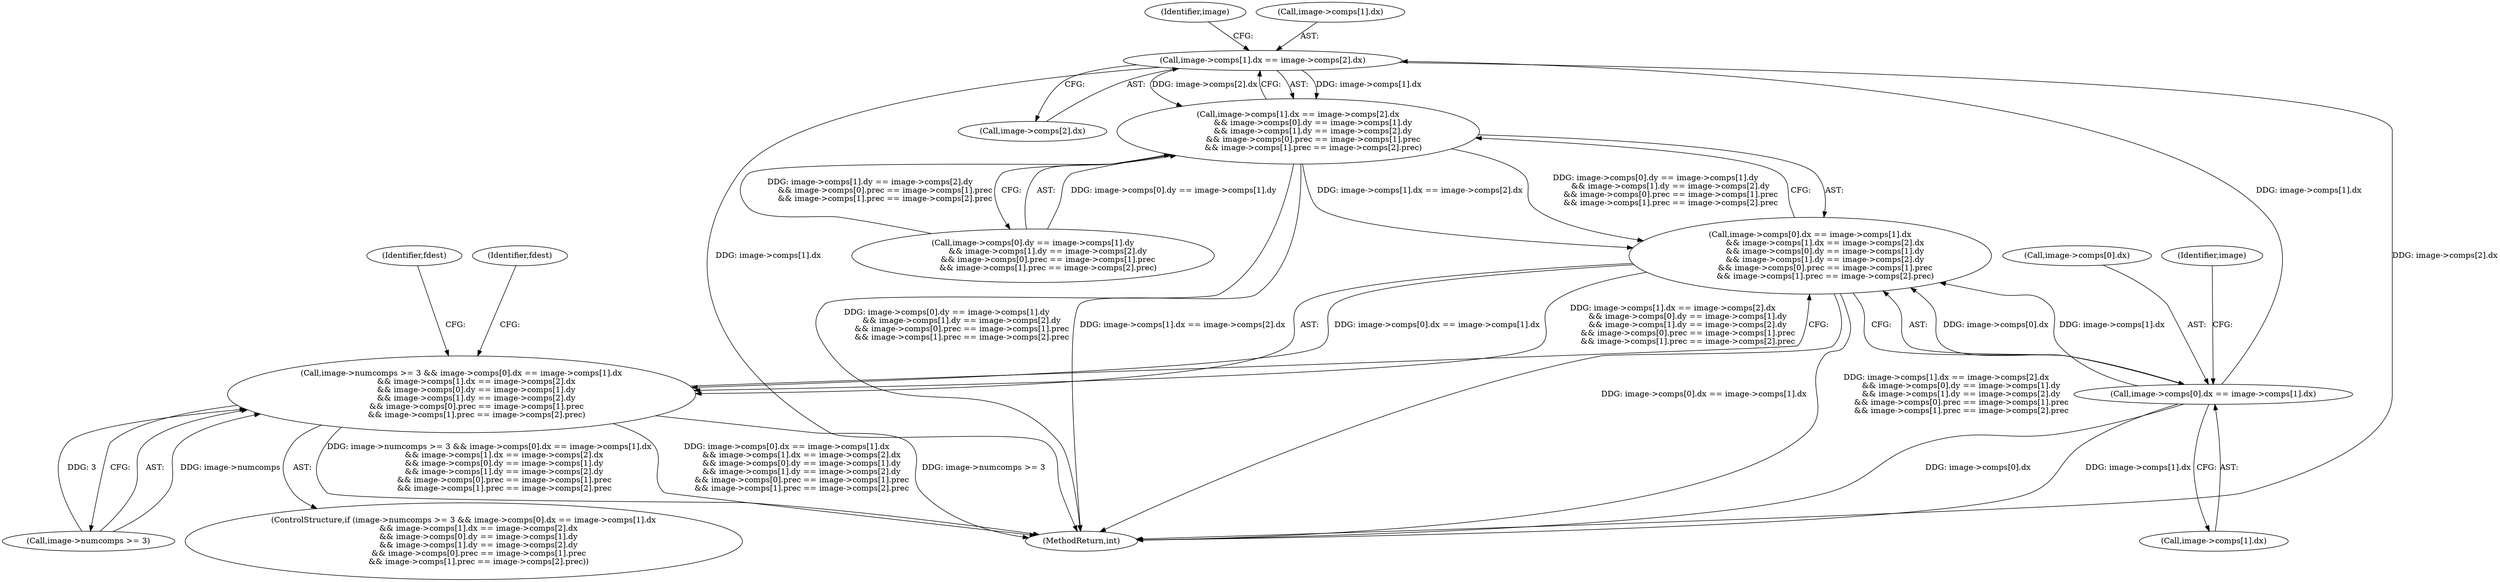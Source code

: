 digraph "0_openjpeg_15f081c89650dccee4aa4ae66f614c3fdb268767_3@array" {
"1000175" [label="(Call,image->comps[1].dx == image->comps[2].dx)"];
"1000159" [label="(Call,image->comps[0].dx == image->comps[1].dx)"];
"1000174" [label="(Call,image->comps[1].dx == image->comps[2].dx\n            && image->comps[0].dy == image->comps[1].dy\n            && image->comps[1].dy == image->comps[2].dy\n            && image->comps[0].prec == image->comps[1].prec\n            && image->comps[1].prec == image->comps[2].prec)"];
"1000158" [label="(Call,image->comps[0].dx == image->comps[1].dx\n            && image->comps[1].dx == image->comps[2].dx\n            && image->comps[0].dy == image->comps[1].dy\n            && image->comps[1].dy == image->comps[2].dy\n            && image->comps[0].prec == image->comps[1].prec\n            && image->comps[1].prec == image->comps[2].prec)"];
"1000152" [label="(Call,image->numcomps >= 3 && image->comps[0].dx == image->comps[1].dx\n            && image->comps[1].dx == image->comps[2].dx\n            && image->comps[0].dy == image->comps[1].dy\n            && image->comps[1].dy == image->comps[2].dy\n            && image->comps[0].prec == image->comps[1].prec\n            && image->comps[1].prec == image->comps[2].prec)"];
"1001124" [label="(Identifier,fdest)"];
"1000195" [label="(Identifier,image)"];
"1000153" [label="(Call,image->numcomps >= 3)"];
"1000174" [label="(Call,image->comps[1].dx == image->comps[2].dx\n            && image->comps[0].dy == image->comps[1].dy\n            && image->comps[1].dy == image->comps[2].dy\n            && image->comps[0].prec == image->comps[1].prec\n            && image->comps[1].prec == image->comps[2].prec)"];
"1000255" [label="(Identifier,fdest)"];
"1000190" [label="(Call,image->comps[0].dy == image->comps[1].dy\n            && image->comps[1].dy == image->comps[2].dy\n            && image->comps[0].prec == image->comps[1].prec\n            && image->comps[1].prec == image->comps[2].prec)"];
"1000159" [label="(Call,image->comps[0].dx == image->comps[1].dx)"];
"1000183" [label="(Call,image->comps[2].dx)"];
"1001743" [label="(MethodReturn,int)"];
"1000160" [label="(Call,image->comps[0].dx)"];
"1000152" [label="(Call,image->numcomps >= 3 && image->comps[0].dx == image->comps[1].dx\n            && image->comps[1].dx == image->comps[2].dx\n            && image->comps[0].dy == image->comps[1].dy\n            && image->comps[1].dy == image->comps[2].dy\n            && image->comps[0].prec == image->comps[1].prec\n            && image->comps[1].prec == image->comps[2].prec)"];
"1000179" [label="(Identifier,image)"];
"1000151" [label="(ControlStructure,if (image->numcomps >= 3 && image->comps[0].dx == image->comps[1].dx\n            && image->comps[1].dx == image->comps[2].dx\n            && image->comps[0].dy == image->comps[1].dy\n            && image->comps[1].dy == image->comps[2].dy\n            && image->comps[0].prec == image->comps[1].prec\n            && image->comps[1].prec == image->comps[2].prec))"];
"1000175" [label="(Call,image->comps[1].dx == image->comps[2].dx)"];
"1000167" [label="(Call,image->comps[1].dx)"];
"1000176" [label="(Call,image->comps[1].dx)"];
"1000158" [label="(Call,image->comps[0].dx == image->comps[1].dx\n            && image->comps[1].dx == image->comps[2].dx\n            && image->comps[0].dy == image->comps[1].dy\n            && image->comps[1].dy == image->comps[2].dy\n            && image->comps[0].prec == image->comps[1].prec\n            && image->comps[1].prec == image->comps[2].prec)"];
"1000175" -> "1000174"  [label="AST: "];
"1000175" -> "1000183"  [label="CFG: "];
"1000176" -> "1000175"  [label="AST: "];
"1000183" -> "1000175"  [label="AST: "];
"1000195" -> "1000175"  [label="CFG: "];
"1000174" -> "1000175"  [label="CFG: "];
"1000175" -> "1001743"  [label="DDG: image->comps[1].dx"];
"1000175" -> "1001743"  [label="DDG: image->comps[2].dx"];
"1000175" -> "1000174"  [label="DDG: image->comps[1].dx"];
"1000175" -> "1000174"  [label="DDG: image->comps[2].dx"];
"1000159" -> "1000175"  [label="DDG: image->comps[1].dx"];
"1000159" -> "1000158"  [label="AST: "];
"1000159" -> "1000167"  [label="CFG: "];
"1000160" -> "1000159"  [label="AST: "];
"1000167" -> "1000159"  [label="AST: "];
"1000179" -> "1000159"  [label="CFG: "];
"1000158" -> "1000159"  [label="CFG: "];
"1000159" -> "1001743"  [label="DDG: image->comps[0].dx"];
"1000159" -> "1001743"  [label="DDG: image->comps[1].dx"];
"1000159" -> "1000158"  [label="DDG: image->comps[0].dx"];
"1000159" -> "1000158"  [label="DDG: image->comps[1].dx"];
"1000174" -> "1000158"  [label="AST: "];
"1000174" -> "1000190"  [label="CFG: "];
"1000190" -> "1000174"  [label="AST: "];
"1000158" -> "1000174"  [label="CFG: "];
"1000174" -> "1001743"  [label="DDG: image->comps[0].dy == image->comps[1].dy\n            && image->comps[1].dy == image->comps[2].dy\n            && image->comps[0].prec == image->comps[1].prec\n            && image->comps[1].prec == image->comps[2].prec"];
"1000174" -> "1001743"  [label="DDG: image->comps[1].dx == image->comps[2].dx"];
"1000174" -> "1000158"  [label="DDG: image->comps[1].dx == image->comps[2].dx"];
"1000174" -> "1000158"  [label="DDG: image->comps[0].dy == image->comps[1].dy\n            && image->comps[1].dy == image->comps[2].dy\n            && image->comps[0].prec == image->comps[1].prec\n            && image->comps[1].prec == image->comps[2].prec"];
"1000190" -> "1000174"  [label="DDG: image->comps[0].dy == image->comps[1].dy"];
"1000190" -> "1000174"  [label="DDG: image->comps[1].dy == image->comps[2].dy\n            && image->comps[0].prec == image->comps[1].prec\n            && image->comps[1].prec == image->comps[2].prec"];
"1000158" -> "1000152"  [label="AST: "];
"1000152" -> "1000158"  [label="CFG: "];
"1000158" -> "1001743"  [label="DDG: image->comps[0].dx == image->comps[1].dx"];
"1000158" -> "1001743"  [label="DDG: image->comps[1].dx == image->comps[2].dx\n            && image->comps[0].dy == image->comps[1].dy\n            && image->comps[1].dy == image->comps[2].dy\n            && image->comps[0].prec == image->comps[1].prec\n            && image->comps[1].prec == image->comps[2].prec"];
"1000158" -> "1000152"  [label="DDG: image->comps[0].dx == image->comps[1].dx"];
"1000158" -> "1000152"  [label="DDG: image->comps[1].dx == image->comps[2].dx\n            && image->comps[0].dy == image->comps[1].dy\n            && image->comps[1].dy == image->comps[2].dy\n            && image->comps[0].prec == image->comps[1].prec\n            && image->comps[1].prec == image->comps[2].prec"];
"1000152" -> "1000151"  [label="AST: "];
"1000152" -> "1000153"  [label="CFG: "];
"1000153" -> "1000152"  [label="AST: "];
"1000255" -> "1000152"  [label="CFG: "];
"1001124" -> "1000152"  [label="CFG: "];
"1000152" -> "1001743"  [label="DDG: image->numcomps >= 3 && image->comps[0].dx == image->comps[1].dx\n            && image->comps[1].dx == image->comps[2].dx\n            && image->comps[0].dy == image->comps[1].dy\n            && image->comps[1].dy == image->comps[2].dy\n            && image->comps[0].prec == image->comps[1].prec\n            && image->comps[1].prec == image->comps[2].prec"];
"1000152" -> "1001743"  [label="DDG: image->comps[0].dx == image->comps[1].dx\n            && image->comps[1].dx == image->comps[2].dx\n            && image->comps[0].dy == image->comps[1].dy\n            && image->comps[1].dy == image->comps[2].dy\n            && image->comps[0].prec == image->comps[1].prec\n            && image->comps[1].prec == image->comps[2].prec"];
"1000152" -> "1001743"  [label="DDG: image->numcomps >= 3"];
"1000153" -> "1000152"  [label="DDG: image->numcomps"];
"1000153" -> "1000152"  [label="DDG: 3"];
}
